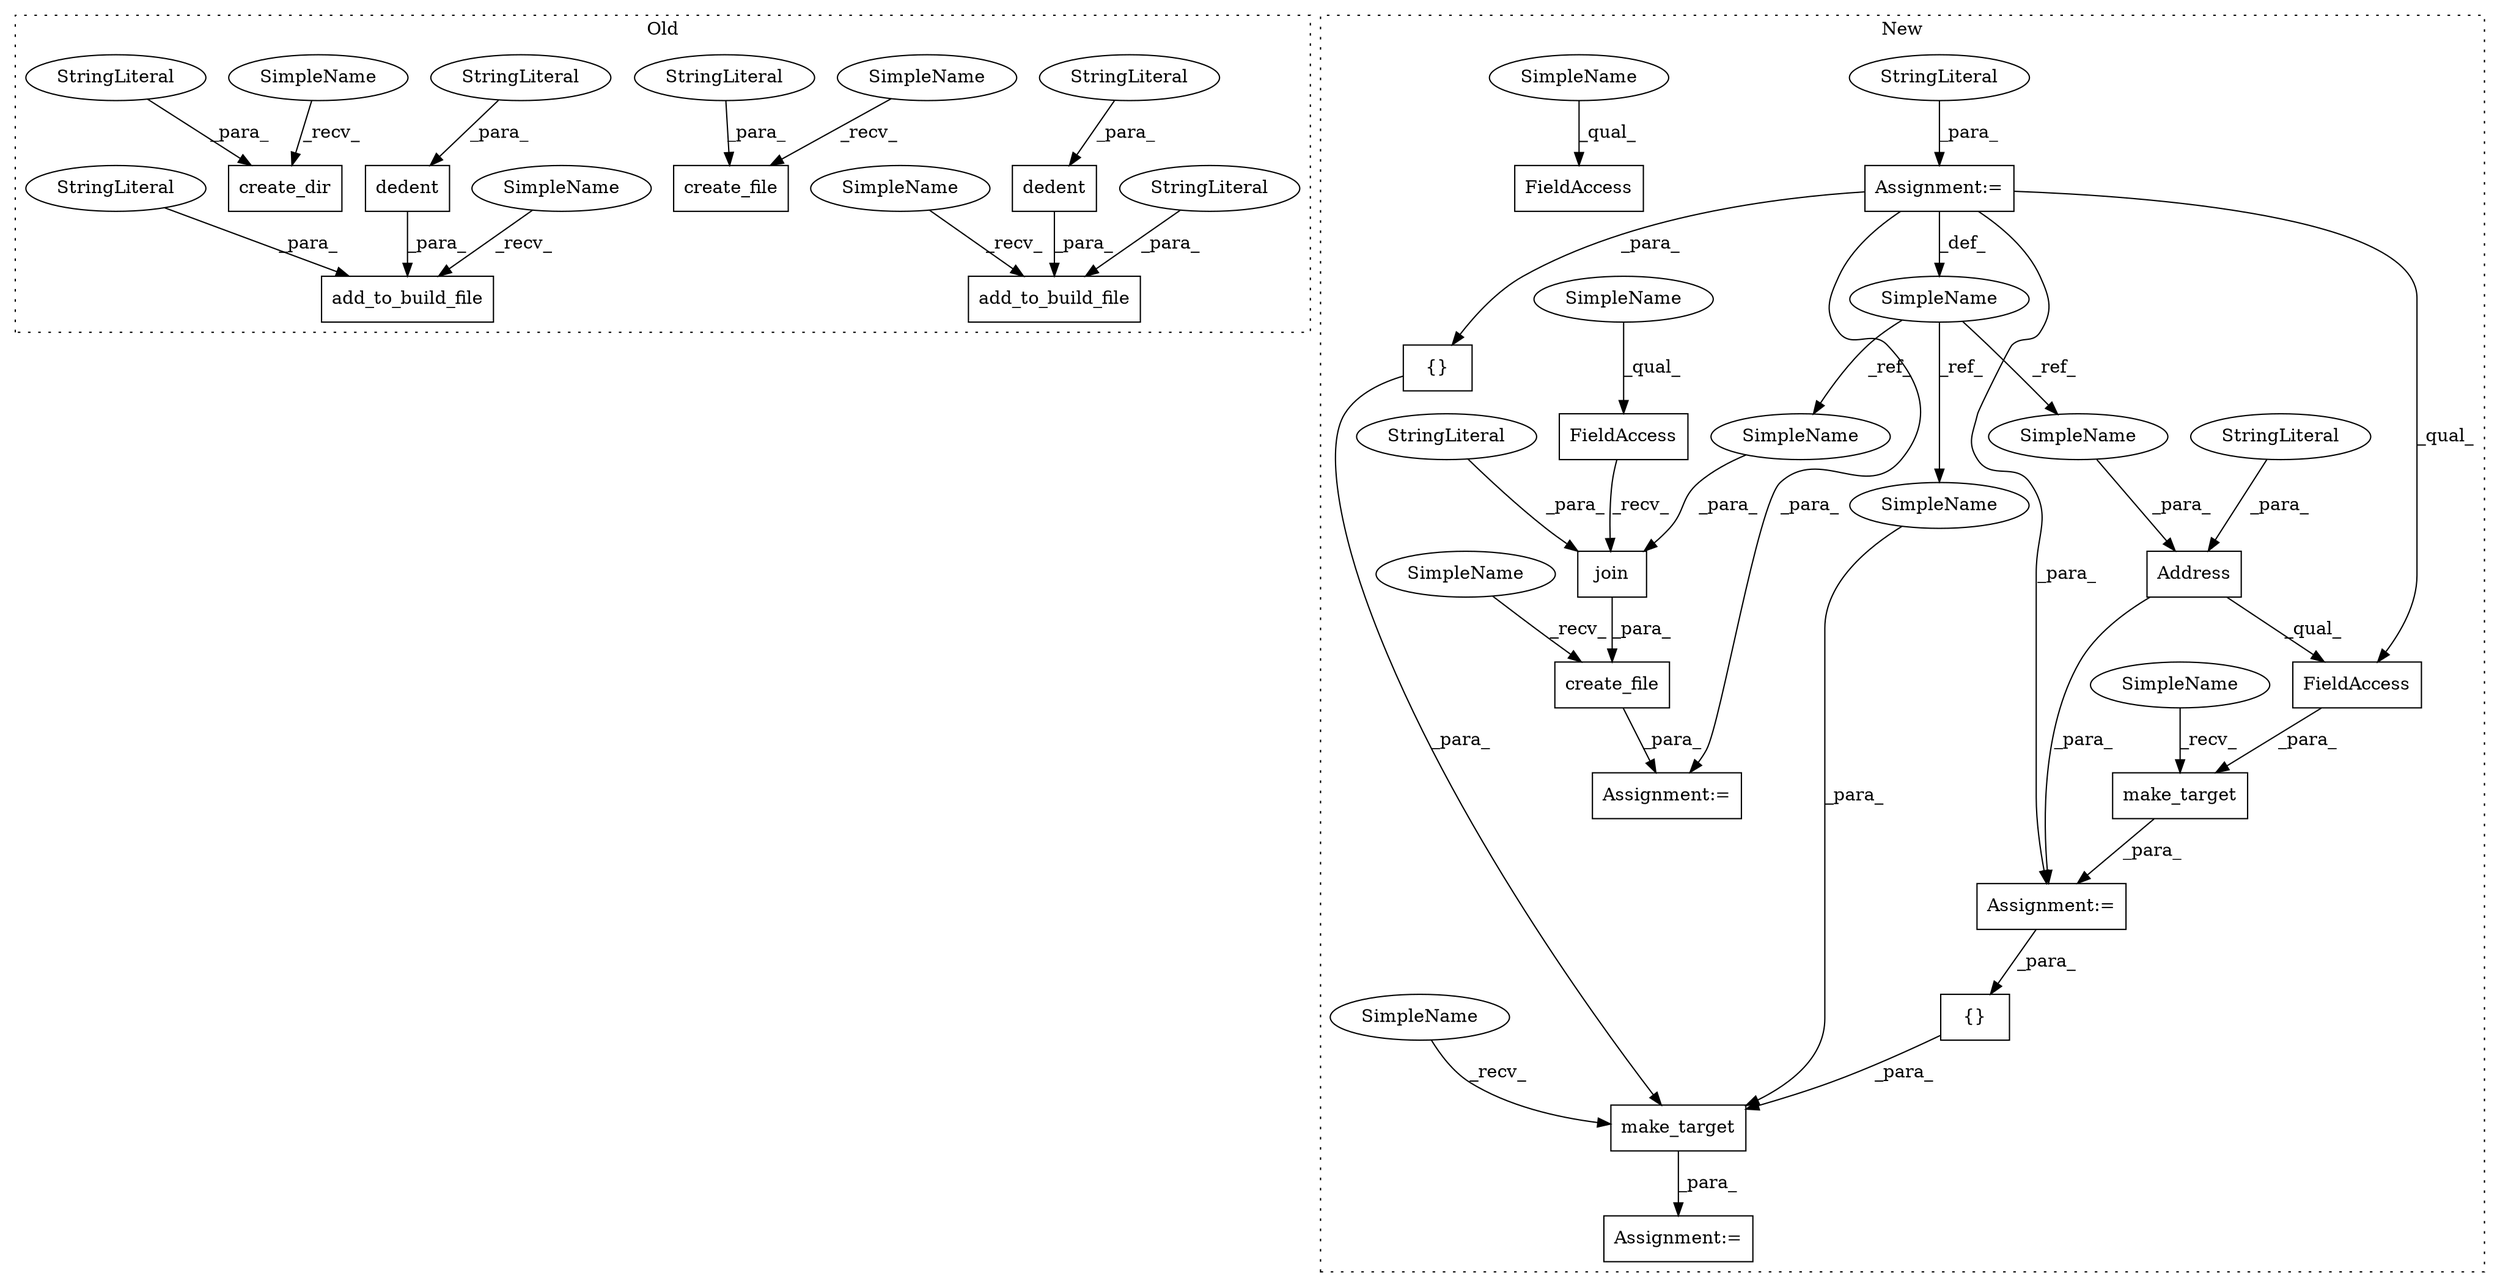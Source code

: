 digraph G {
subgraph cluster0 {
1 [label="create_file" a="32" s="11228,11295" l="12,1" shape="box"];
6 [label="StringLiteral" a="45" s="11240" l="55" shape="ellipse"];
9 [label="create_dir" a="32" s="11019,11075" l="11,1" shape="box"];
10 [label="StringLiteral" a="45" s="11030" l="45" shape="ellipse"];
16 [label="add_to_build_file" a="32" s="11425,11704" l="18,1" shape="box"];
17 [label="dedent" a="32" s="11482,11703" l="7,1" shape="box"];
18 [label="StringLiteral" a="45" s="11489" l="214" shape="ellipse"];
19 [label="StringLiteral" a="45" s="11443" l="38" shape="ellipse"];
26 [label="add_to_build_file" a="32" s="11307,11413" l="18,1" shape="box"];
27 [label="dedent" a="32" s="11364,11412" l="7,1" shape="box"];
28 [label="StringLiteral" a="45" s="11325" l="38" shape="ellipse"];
29 [label="StringLiteral" a="45" s="11371" l="41" shape="ellipse"];
33 [label="SimpleName" a="42" s="11420" l="4" shape="ellipse"];
34 [label="SimpleName" a="42" s="11302" l="4" shape="ellipse"];
35 [label="SimpleName" a="42" s="11223" l="4" shape="ellipse"];
36 [label="SimpleName" a="42" s="11014" l="4" shape="ellipse"];
label = "Old";
style="dotted";
}
subgraph cluster1 {
2 [label="make_target" a="32" s="8264,8328" l="12,1" shape="box"];
3 [label="{}" a="4" s="8320,8327" l="1,1" shape="box"];
4 [label="Address" a="32" s="8091,8117" l="8,1" shape="box"];
5 [label="{}" a="4" s="8302,8309" l="1,1" shape="box"];
7 [label="StringLiteral" a="45" s="8109" l="8" shape="ellipse"];
8 [label="make_target" a="32" s="8079,8133" l="12,1" shape="box"];
11 [label="create_file" a="32" s="7916,7976" l="12,1" shape="box"];
12 [label="FieldAccess" a="22" s="8091" l="32" shape="box"];
13 [label="join" a="32" s="7936,7975" l="5,1" shape="box"];
14 [label="StringLiteral" a="45" s="7951" l="24" shape="ellipse"];
15 [label="FieldAccess" a="22" s="7928" l="7" shape="box"];
20 [label="Assignment:=" a="7" s="8258" l="1" shape="box"];
21 [label="Assignment:=" a="7" s="7910" l="1" shape="box"];
22 [label="Assignment:=" a="7" s="8073" l="1" shape="box"];
23 [label="Assignment:=" a="7" s="7860" l="1" shape="box"];
24 [label="StringLiteral" a="45" s="7861" l="32" shape="ellipse"];
25 [label="SimpleName" a="42" s="7851" l="9" shape="ellipse"];
30 [label="FieldAccess" a="22" s="8012" l="7" shape="box"];
31 [label="SimpleName" a="42" s="7928" l="2" shape="ellipse"];
32 [label="SimpleName" a="42" s="8012" l="2" shape="ellipse"];
37 [label="SimpleName" a="42" s="8074" l="4" shape="ellipse"];
38 [label="SimpleName" a="42" s="8259" l="4" shape="ellipse"];
39 [label="SimpleName" a="42" s="7911" l="4" shape="ellipse"];
40 [label="SimpleName" a="42" s="8276" l="9" shape="ellipse"];
41 [label="SimpleName" a="42" s="7941" l="9" shape="ellipse"];
42 [label="SimpleName" a="42" s="8099" l="9" shape="ellipse"];
label = "New";
style="dotted";
}
2 -> 20 [label="_para_"];
3 -> 2 [label="_para_"];
4 -> 22 [label="_para_"];
4 -> 12 [label="_qual_"];
5 -> 2 [label="_para_"];
6 -> 1 [label="_para_"];
7 -> 4 [label="_para_"];
8 -> 22 [label="_para_"];
10 -> 9 [label="_para_"];
11 -> 21 [label="_para_"];
12 -> 8 [label="_para_"];
13 -> 11 [label="_para_"];
14 -> 13 [label="_para_"];
15 -> 13 [label="_recv_"];
17 -> 16 [label="_para_"];
18 -> 17 [label="_para_"];
19 -> 16 [label="_para_"];
22 -> 5 [label="_para_"];
23 -> 21 [label="_para_"];
23 -> 12 [label="_qual_"];
23 -> 25 [label="_def_"];
23 -> 3 [label="_para_"];
23 -> 22 [label="_para_"];
24 -> 23 [label="_para_"];
25 -> 42 [label="_ref_"];
25 -> 40 [label="_ref_"];
25 -> 41 [label="_ref_"];
27 -> 26 [label="_para_"];
28 -> 26 [label="_para_"];
29 -> 27 [label="_para_"];
31 -> 15 [label="_qual_"];
32 -> 30 [label="_qual_"];
33 -> 16 [label="_recv_"];
34 -> 26 [label="_recv_"];
35 -> 1 [label="_recv_"];
36 -> 9 [label="_recv_"];
37 -> 8 [label="_recv_"];
38 -> 2 [label="_recv_"];
39 -> 11 [label="_recv_"];
40 -> 2 [label="_para_"];
41 -> 13 [label="_para_"];
42 -> 4 [label="_para_"];
}